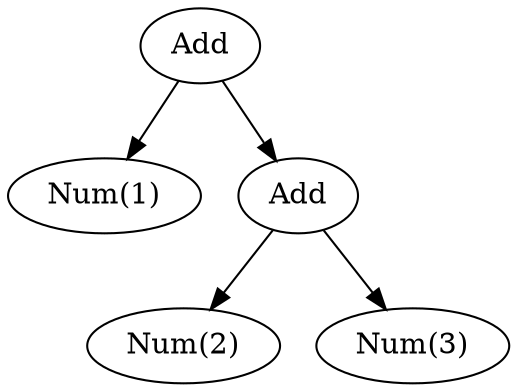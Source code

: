 digraph {
    one[label="Num(1)" class="value"]
    two[label="Num(2)" class="value"]
    three[label="Num(3)" class="value"]
    add1[label="Add" class="operator,disabled"]
    add2[label="Add" class="operator,disabled"]

    add1 -> one[class="disabled"]
    add1 -> add2[class="disabled"]
    add2 -> two[class="disabled"]
    add2 -> three[class="disabled"]
}
